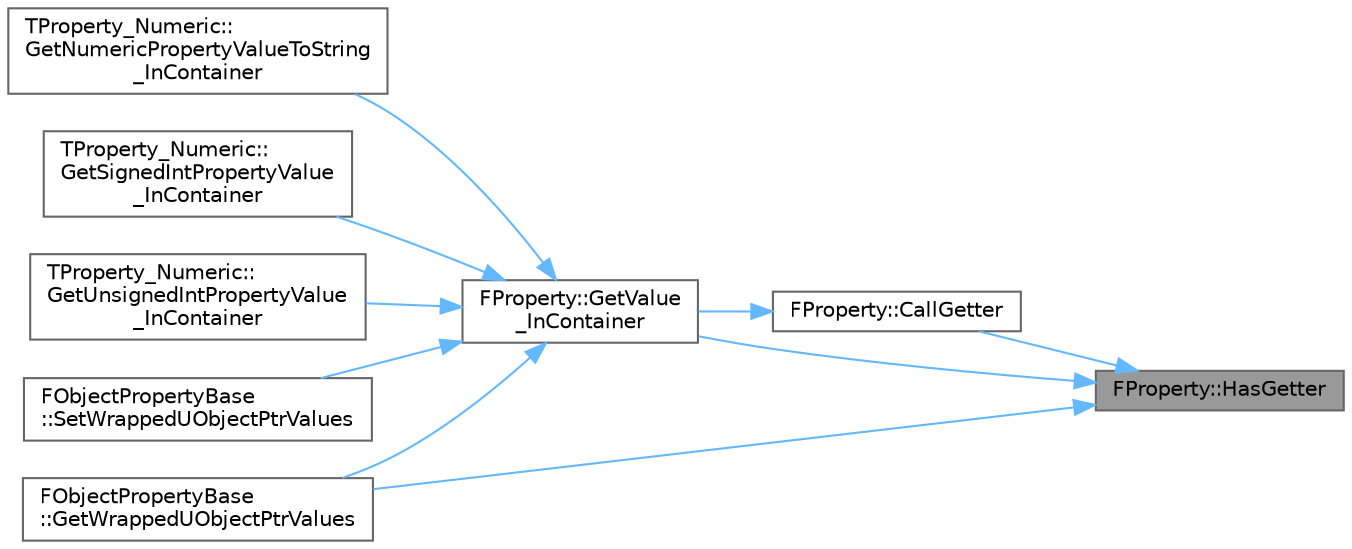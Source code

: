 digraph "FProperty::HasGetter"
{
 // INTERACTIVE_SVG=YES
 // LATEX_PDF_SIZE
  bgcolor="transparent";
  edge [fontname=Helvetica,fontsize=10,labelfontname=Helvetica,labelfontsize=10];
  node [fontname=Helvetica,fontsize=10,shape=box,height=0.2,width=0.4];
  rankdir="RL";
  Node1 [id="Node000001",label="FProperty::HasGetter",height=0.2,width=0.4,color="gray40", fillcolor="grey60", style="filled", fontcolor="black",tooltip="Checks if this property as a native getter function."];
  Node1 -> Node2 [id="edge1_Node000001_Node000002",dir="back",color="steelblue1",style="solid",tooltip=" "];
  Node2 [id="Node000002",label="FProperty::CallGetter",height=0.2,width=0.4,color="grey40", fillcolor="white", style="filled",URL="$d9/dbc/classFProperty.html#a7d32f19e76fdcdfd2a4e8d8715a4b215",tooltip="Calls the native getter function for this property."];
  Node2 -> Node3 [id="edge2_Node000002_Node000003",dir="back",color="steelblue1",style="solid",tooltip=" "];
  Node3 [id="Node000003",label="FProperty::GetValue\l_InContainer",height=0.2,width=0.4,color="grey40", fillcolor="white", style="filled",URL="$d9/dbc/classFProperty.html#a83cc0e5e21df4ab3d3603956ce4b4655",tooltip=" "];
  Node3 -> Node4 [id="edge3_Node000003_Node000004",dir="back",color="steelblue1",style="solid",tooltip=" "];
  Node4 [id="Node000004",label="TProperty_Numeric::\lGetNumericPropertyValueToString\l_InContainer",height=0.2,width=0.4,color="grey40", fillcolor="white", style="filled",URL="$dc/d30/classTProperty__Numeric.html#a21dbe210a7fbb8600be40e715f7c2e52",tooltip=" "];
  Node3 -> Node5 [id="edge4_Node000003_Node000005",dir="back",color="steelblue1",style="solid",tooltip=" "];
  Node5 [id="Node000005",label="TProperty_Numeric::\lGetSignedIntPropertyValue\l_InContainer",height=0.2,width=0.4,color="grey40", fillcolor="white", style="filled",URL="$dc/d30/classTProperty__Numeric.html#a10e8b5aa55be09b561e53f11ed4703f2",tooltip=" "];
  Node3 -> Node6 [id="edge5_Node000003_Node000006",dir="back",color="steelblue1",style="solid",tooltip=" "];
  Node6 [id="Node000006",label="TProperty_Numeric::\lGetUnsignedIntPropertyValue\l_InContainer",height=0.2,width=0.4,color="grey40", fillcolor="white", style="filled",URL="$dc/d30/classTProperty__Numeric.html#a4a0564e626a47260ca94fcdff9bf7ffd",tooltip=" "];
  Node3 -> Node7 [id="edge6_Node000003_Node000007",dir="back",color="steelblue1",style="solid",tooltip=" "];
  Node7 [id="Node000007",label="FObjectPropertyBase\l::GetWrappedUObjectPtrValues",height=0.2,width=0.4,color="grey40", fillcolor="white", style="filled",URL="$d6/d97/classFObjectPropertyBase.html#a55da24c8d9ea2e3e8dfebd95cb0bbbf8",tooltip=" "];
  Node3 -> Node8 [id="edge7_Node000003_Node000008",dir="back",color="steelblue1",style="solid",tooltip=" "];
  Node8 [id="Node000008",label="FObjectPropertyBase\l::SetWrappedUObjectPtrValues",height=0.2,width=0.4,color="grey40", fillcolor="white", style="filled",URL="$d6/d97/classFObjectPropertyBase.html#a2cc3c6831ead3b59a29b65b84134c589",tooltip=" "];
  Node1 -> Node3 [id="edge8_Node000001_Node000003",dir="back",color="steelblue1",style="solid",tooltip=" "];
  Node1 -> Node7 [id="edge9_Node000001_Node000007",dir="back",color="steelblue1",style="solid",tooltip=" "];
}
